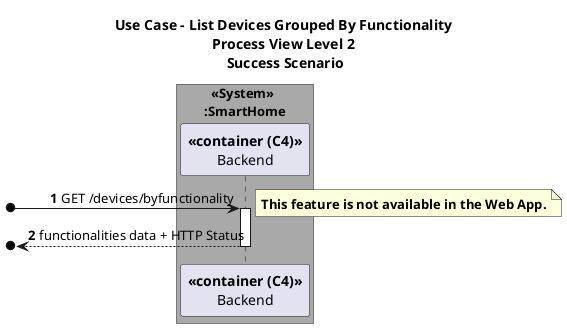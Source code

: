 @startuml
'https://plantuml.com/sequence-diagram

title Use Case - List Devices Grouped By Functionality \nProcess View Level 2 \nSuccess Scenario
autonumber

participant "**<<container (C4)>>**\nBackend" as BE

!pragma teoz true
box "  <<System>>\n:SmartHome" #DarkGrey


participant "**<<container (C4)>>**\nBackend" as BE

[o-> BE: GET /devices/byfunctionality
activate BE

note right
**This feature is not available in the Web App.**
end note
[o<-- BE : functionalities data + HTTP Status
deactivate BE

end box


@enduml